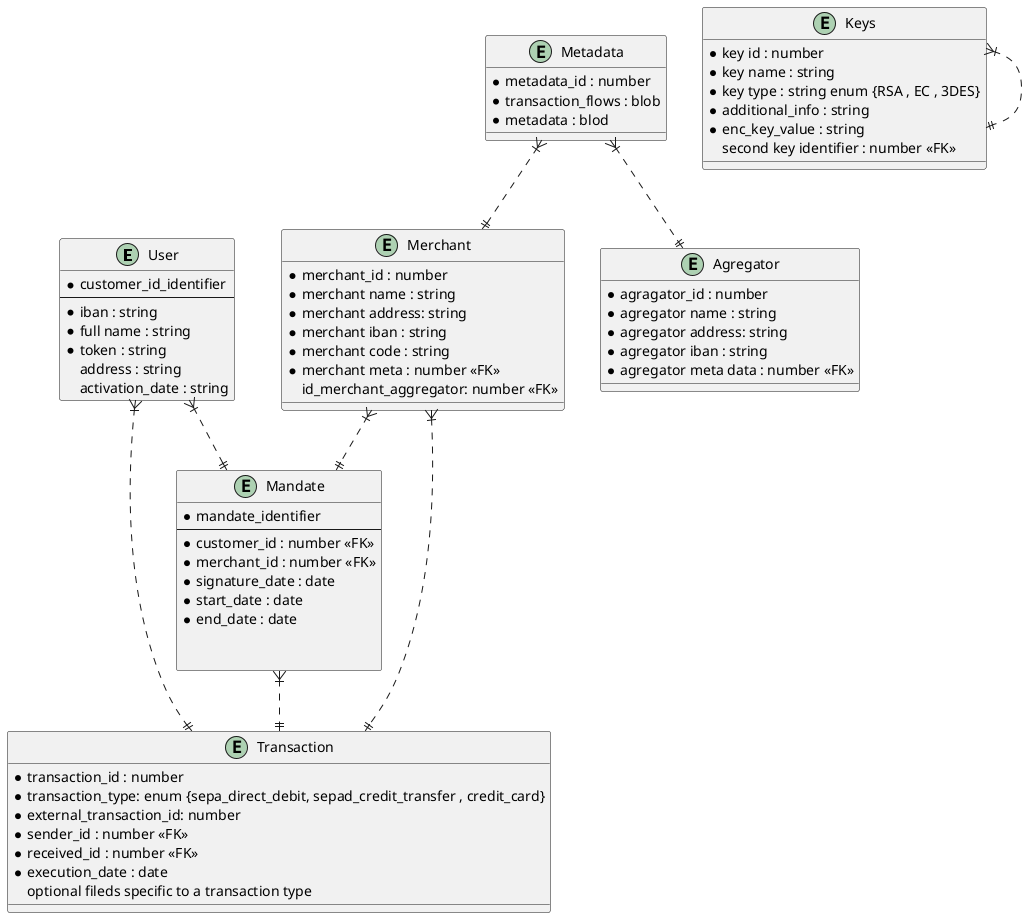 @startuml
entity User {
  * customer_id_identifier
  --
  * iban : string
  * full name : string
  * token : string
  address : string
  activation_date : string
}

entity Mandate {
* mandate_identifier
--
* customer_id : number <<FK>>
* merchant_id : number <<FK>>
* signature_date : date
* start_date : date
* end_date : date


}

entity Transaction {
* transaction_id : number
* transaction_type: enum {sepa_direct_debit, sepad_credit_transfer , credit_card}
* external_transaction_id: number
* sender_id : number <<FK>>
* received_id : number <<FK>>
* execution_date : date
optional fileds specific to a transaction type
}

entity Merchant {
* merchant_id : number
* merchant name : string
* merchant address: string
* merchant iban : string
* merchant code : string
* merchant meta : number <<FK>>
id_merchant_aggregator: number <<FK>>
}

entity  Metadata {
* metadata_id : number
* transaction_flows : blob
* metadata : blod


}

entity Agregator
{

* agragator_id : number
* agregator name : string
* agregator address: string
* agregator iban : string
* agregator meta data : number <<FK>>

}

entity Keys {
* key id : number
* key name : string
* key type : string enum {RSA , EC , 3DES}
* additional_info : string
* enc_key_value : string
second key identifier : number <<FK>>

}


User }|..|| Mandate
Merchant }|..|| Mandate
User }|..||Transaction
Mandate }|..||Transaction
Merchant }|..||Transaction
Metadata }|..||Merchant
Metadata }|..||Agregator
Keys }|..||Keys












@enduml